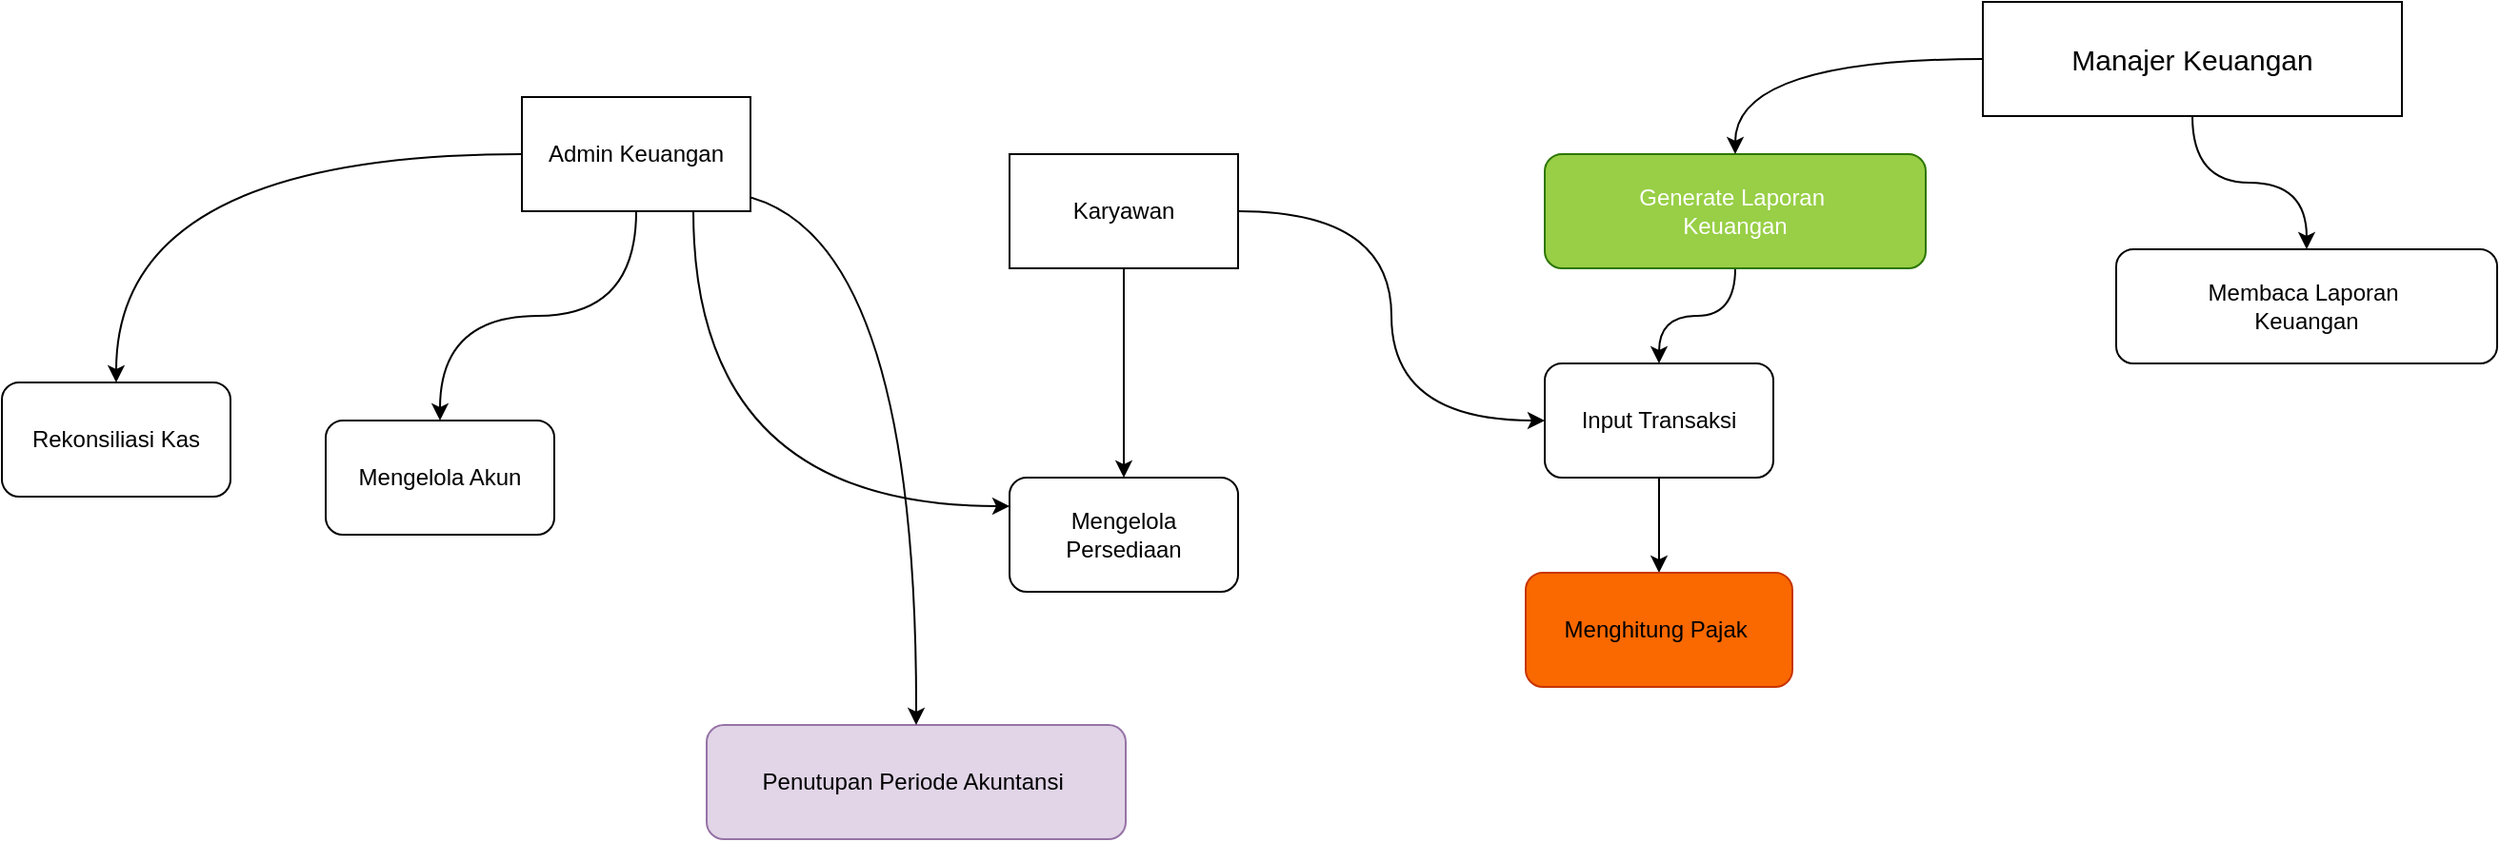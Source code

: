 <mxfile version="24.7.16" pages="2">
  <diagram name="Page-1" id="aUacA8lf-n61MSRbDWvZ">
    <mxGraphModel grid="1" page="1" gridSize="10" guides="1" tooltips="1" connect="1" arrows="1" fold="1" pageScale="1" pageWidth="850" pageHeight="1100" math="0" shadow="0">
      <root>
        <mxCell id="0" />
        <mxCell id="1" parent="0" />
        <mxCell id="_AFsvRJi2R7-SauzWfIj-3" value="Mengelola Akun" style="rounded=1;whiteSpace=wrap;html=1;" vertex="1" parent="1">
          <mxGeometry x="-670" y="240" width="120" height="60" as="geometry" />
        </mxCell>
        <mxCell id="_AFsvRJi2R7-SauzWfIj-4" value="Rekonsiliasi Kas" style="rounded=1;whiteSpace=wrap;html=1;" vertex="1" parent="1">
          <mxGeometry x="-840" y="220" width="120" height="60" as="geometry" />
        </mxCell>
        <mxCell id="_AFsvRJi2R7-SauzWfIj-5" value="Penutupan Periode Akuntansi&amp;nbsp;" style="rounded=1;whiteSpace=wrap;html=1;fillColor=#e1d5e7;strokeColor=#9673a6;" vertex="1" parent="1">
          <mxGeometry x="-470" y="400" width="220" height="60" as="geometry" />
        </mxCell>
        <mxCell id="_AFsvRJi2R7-SauzWfIj-9" style="edgeStyle=orthogonalEdgeStyle;rounded=0;orthogonalLoop=1;jettySize=auto;html=1;curved=1;" edge="1" parent="1" source="_AFsvRJi2R7-SauzWfIj-6" target="_AFsvRJi2R7-SauzWfIj-4">
          <mxGeometry relative="1" as="geometry" />
        </mxCell>
        <mxCell id="_AFsvRJi2R7-SauzWfIj-10" style="edgeStyle=orthogonalEdgeStyle;rounded=0;orthogonalLoop=1;jettySize=auto;html=1;exitX=0.5;exitY=1;exitDx=0;exitDy=0;entryX=0.5;entryY=0;entryDx=0;entryDy=0;curved=1;" edge="1" parent="1" source="_AFsvRJi2R7-SauzWfIj-6" target="_AFsvRJi2R7-SauzWfIj-3">
          <mxGeometry relative="1" as="geometry" />
        </mxCell>
        <mxCell id="_AFsvRJi2R7-SauzWfIj-12" style="edgeStyle=orthogonalEdgeStyle;rounded=0;orthogonalLoop=1;jettySize=auto;html=1;exitX=0.75;exitY=1;exitDx=0;exitDy=0;entryX=0;entryY=0.25;entryDx=0;entryDy=0;curved=1;" edge="1" parent="1" source="_AFsvRJi2R7-SauzWfIj-6" target="_AFsvRJi2R7-SauzWfIj-7">
          <mxGeometry relative="1" as="geometry" />
        </mxCell>
        <mxCell id="_AFsvRJi2R7-SauzWfIj-27" style="edgeStyle=orthogonalEdgeStyle;rounded=0;orthogonalLoop=1;jettySize=auto;html=1;entryX=0.5;entryY=0;entryDx=0;entryDy=0;curved=1;" edge="1" parent="1">
          <mxGeometry relative="1" as="geometry">
            <mxPoint x="-466.923" y="120" as="sourcePoint" />
            <mxPoint x="-360" y="400" as="targetPoint" />
          </mxGeometry>
        </mxCell>
        <mxCell id="_AFsvRJi2R7-SauzWfIj-6" value="Admin Keuangan" style="rounded=0;whiteSpace=wrap;html=1;" vertex="1" parent="1">
          <mxGeometry x="-567" y="70" width="120" height="60" as="geometry" />
        </mxCell>
        <mxCell id="_AFsvRJi2R7-SauzWfIj-7" value="Mengelola Persediaan" style="rounded=1;whiteSpace=wrap;html=1;" vertex="1" parent="1">
          <mxGeometry x="-311" y="270" width="120" height="60" as="geometry" />
        </mxCell>
        <mxCell id="_AFsvRJi2R7-SauzWfIj-28" style="edgeStyle=orthogonalEdgeStyle;rounded=0;orthogonalLoop=1;jettySize=auto;html=1;entryX=0.5;entryY=0;entryDx=0;entryDy=0;" edge="1" parent="1" source="_AFsvRJi2R7-SauzWfIj-8" target="_AFsvRJi2R7-SauzWfIj-7">
          <mxGeometry relative="1" as="geometry" />
        </mxCell>
        <mxCell id="_AFsvRJi2R7-SauzWfIj-30" style="edgeStyle=orthogonalEdgeStyle;rounded=0;orthogonalLoop=1;jettySize=auto;html=1;entryX=0;entryY=0.5;entryDx=0;entryDy=0;curved=1;" edge="1" parent="1" source="_AFsvRJi2R7-SauzWfIj-8" target="_AFsvRJi2R7-SauzWfIj-13">
          <mxGeometry relative="1" as="geometry" />
        </mxCell>
        <mxCell id="_AFsvRJi2R7-SauzWfIj-8" value="Karyawan" style="rounded=0;whiteSpace=wrap;html=1;" vertex="1" parent="1">
          <mxGeometry x="-311" y="100" width="120" height="60" as="geometry" />
        </mxCell>
        <mxCell id="_AFsvRJi2R7-SauzWfIj-21" style="edgeStyle=orthogonalEdgeStyle;rounded=0;orthogonalLoop=1;jettySize=auto;html=1;entryX=0.5;entryY=0;entryDx=0;entryDy=0;" edge="1" parent="1" source="_AFsvRJi2R7-SauzWfIj-13" target="_AFsvRJi2R7-SauzWfIj-15">
          <mxGeometry relative="1" as="geometry" />
        </mxCell>
        <mxCell id="_AFsvRJi2R7-SauzWfIj-13" value="Input Transaksi" style="rounded=1;whiteSpace=wrap;html=1;" vertex="1" parent="1">
          <mxGeometry x="-30" y="210" width="120" height="60" as="geometry" />
        </mxCell>
        <mxCell id="_AFsvRJi2R7-SauzWfIj-20" style="edgeStyle=orthogonalEdgeStyle;rounded=0;orthogonalLoop=1;jettySize=auto;html=1;entryX=0.5;entryY=0;entryDx=0;entryDy=0;curved=1;" edge="1" parent="1" source="_AFsvRJi2R7-SauzWfIj-14" target="_AFsvRJi2R7-SauzWfIj-13">
          <mxGeometry relative="1" as="geometry" />
        </mxCell>
        <mxCell id="_AFsvRJi2R7-SauzWfIj-14" value="Generate Laporan&amp;nbsp;&lt;div&gt;Keuangan&lt;/div&gt;" style="rounded=1;whiteSpace=wrap;html=1;fillColor=#98CF46;fontColor=#ffffff;strokeColor=#2D7600;" vertex="1" parent="1">
          <mxGeometry x="-30" y="100" width="200" height="60" as="geometry" />
        </mxCell>
        <mxCell id="_AFsvRJi2R7-SauzWfIj-15" value="Menghitung Pajak&amp;nbsp;" style="rounded=1;whiteSpace=wrap;html=1;fillColor=#fa6800;fontColor=#000000;strokeColor=#C73500;" vertex="1" parent="1">
          <mxGeometry x="-40" y="320" width="140" height="60" as="geometry" />
        </mxCell>
        <mxCell id="_AFsvRJi2R7-SauzWfIj-18" style="edgeStyle=orthogonalEdgeStyle;rounded=0;orthogonalLoop=1;jettySize=auto;html=1;entryX=0.5;entryY=0;entryDx=0;entryDy=0;curved=1;" edge="1" parent="1" source="_AFsvRJi2R7-SauzWfIj-16" target="_AFsvRJi2R7-SauzWfIj-17">
          <mxGeometry relative="1" as="geometry" />
        </mxCell>
        <mxCell id="_AFsvRJi2R7-SauzWfIj-19" style="edgeStyle=orthogonalEdgeStyle;rounded=0;orthogonalLoop=1;jettySize=auto;html=1;exitX=0;exitY=0.5;exitDx=0;exitDy=0;entryX=0.5;entryY=0;entryDx=0;entryDy=0;curved=1;" edge="1" parent="1" source="_AFsvRJi2R7-SauzWfIj-16" target="_AFsvRJi2R7-SauzWfIj-14">
          <mxGeometry relative="1" as="geometry" />
        </mxCell>
        <mxCell id="_AFsvRJi2R7-SauzWfIj-16" value="&lt;font style=&quot;font-size: 15px;&quot;&gt;Manajer Keuangan&lt;/font&gt;" style="rounded=0;whiteSpace=wrap;html=1;spacing=0;spacingRight=0;" vertex="1" parent="1">
          <mxGeometry x="200" y="20" width="220" height="60" as="geometry" />
        </mxCell>
        <mxCell id="_AFsvRJi2R7-SauzWfIj-17" value="Membaca Laporan&amp;nbsp;&lt;div&gt;Keuangan&lt;/div&gt;" style="rounded=1;whiteSpace=wrap;html=1;spacingRight=0;" vertex="1" parent="1">
          <mxGeometry x="270" y="150" width="200" height="60" as="geometry" />
        </mxCell>
      </root>
    </mxGraphModel>
  </diagram>
  <diagram id="WkdwckJ4e3yu8w58p0Pn" name="Page-2">
    <mxGraphModel grid="0" page="0" gridSize="10" guides="1" tooltips="1" connect="1" arrows="1" fold="1" pageScale="1" pageWidth="850" pageHeight="1100" math="0" shadow="0">
      <root>
        <mxCell id="0" />
        <mxCell id="1" parent="0" />
      </root>
    </mxGraphModel>
  </diagram>
</mxfile>

